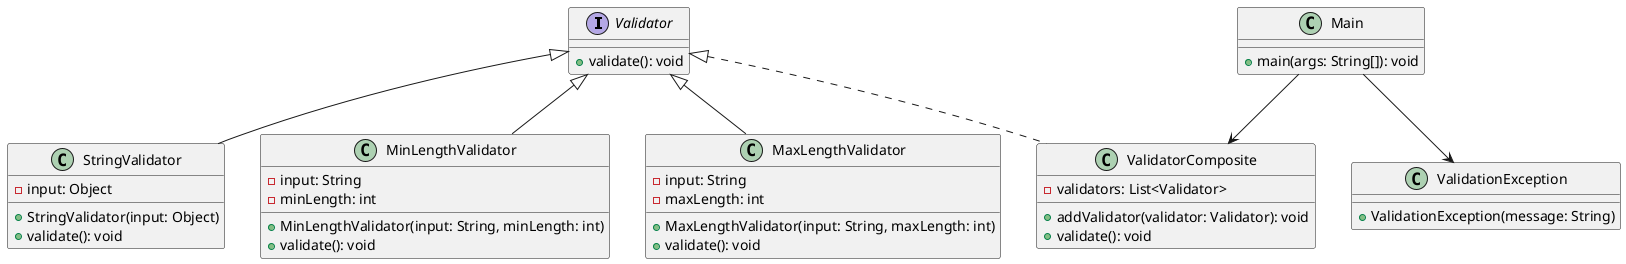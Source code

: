 @startuml

interface Validator {
  +validate(): void
}

class ValidatorComposite {
  -validators: List<Validator>
  +addValidator(validator: Validator): void
  +validate(): void
}

class ValidationException {
  +ValidationException(message: String)
}

class StringValidator {
  -input: Object
  +StringValidator(input: Object)
  +validate(): void
}

class MinLengthValidator {
  -input: String
  -minLength: int
  +MinLengthValidator(input: String, minLength: int)
  +validate(): void
}

class MaxLengthValidator {
  -input: String
  -maxLength: int
  +MaxLengthValidator(input: String, maxLength: int)
  +validate(): void
}

class Main {
  +main(args: String[]): void
}

Validator <|.. ValidatorComposite
Validator <|-- StringValidator
Validator <|-- MinLengthValidator
Validator <|-- MaxLengthValidator

Main --> ValidatorComposite
Main --> ValidationException

@enduml
